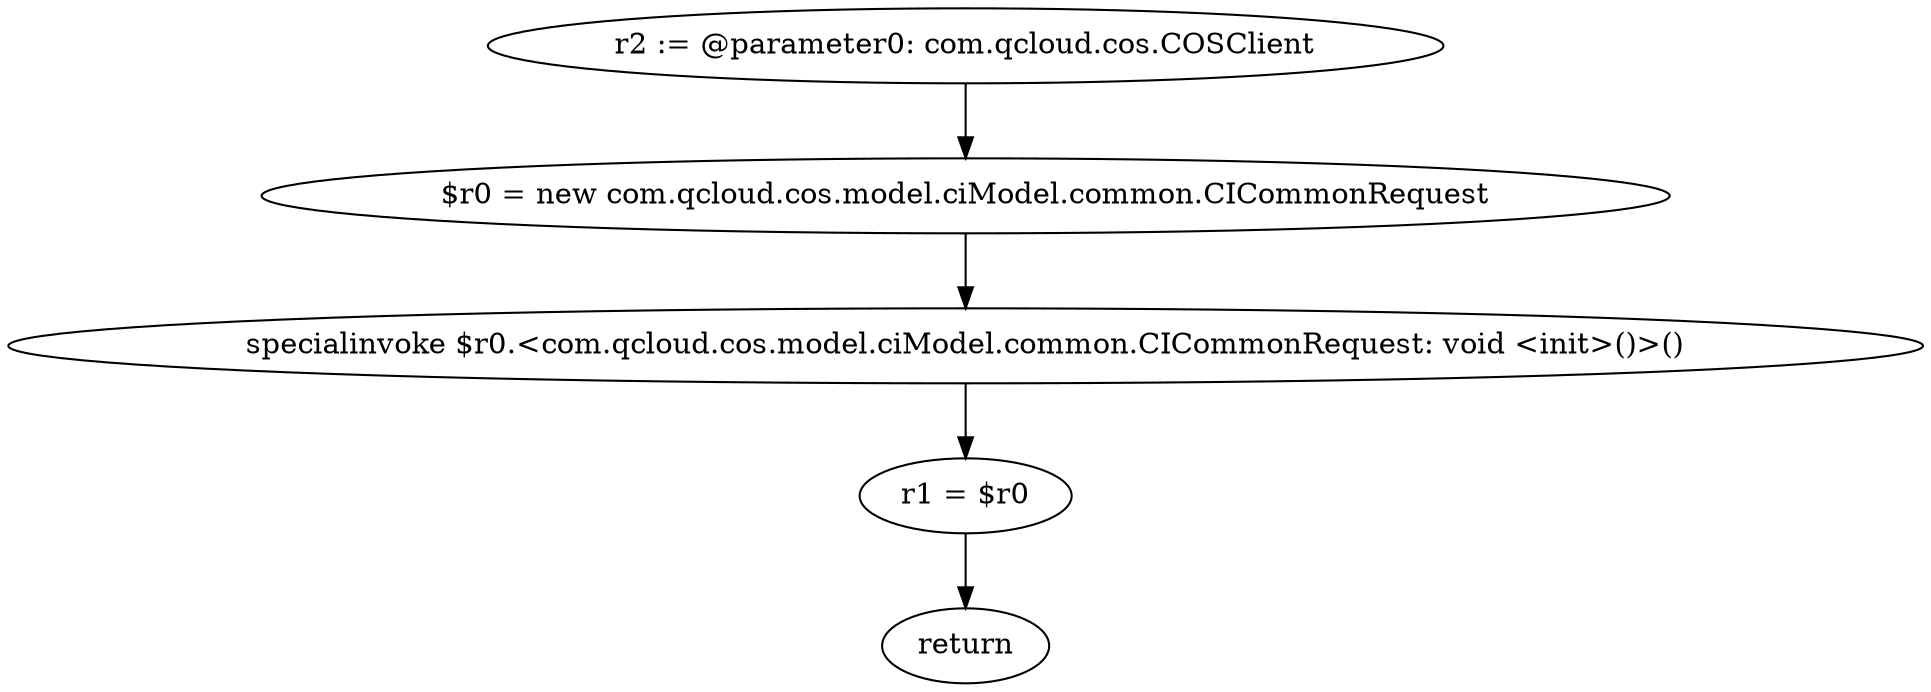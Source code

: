 digraph "unitGraph" {
    "r2 := @parameter0: com.qcloud.cos.COSClient"
    "$r0 = new com.qcloud.cos.model.ciModel.common.CICommonRequest"
    "specialinvoke $r0.<com.qcloud.cos.model.ciModel.common.CICommonRequest: void <init>()>()"
    "r1 = $r0"
    "return"
    "r2 := @parameter0: com.qcloud.cos.COSClient"->"$r0 = new com.qcloud.cos.model.ciModel.common.CICommonRequest";
    "$r0 = new com.qcloud.cos.model.ciModel.common.CICommonRequest"->"specialinvoke $r0.<com.qcloud.cos.model.ciModel.common.CICommonRequest: void <init>()>()";
    "specialinvoke $r0.<com.qcloud.cos.model.ciModel.common.CICommonRequest: void <init>()>()"->"r1 = $r0";
    "r1 = $r0"->"return";
}
